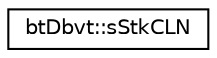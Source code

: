digraph "Graphical Class Hierarchy"
{
  edge [fontname="Helvetica",fontsize="10",labelfontname="Helvetica",labelfontsize="10"];
  node [fontname="Helvetica",fontsize="10",shape=record];
  rankdir="LR";
  Node1 [label="btDbvt::sStkCLN",height=0.2,width=0.4,color="black", fillcolor="white", style="filled",URL="$structbt_dbvt_1_1s_stk_c_l_n.html"];
}
